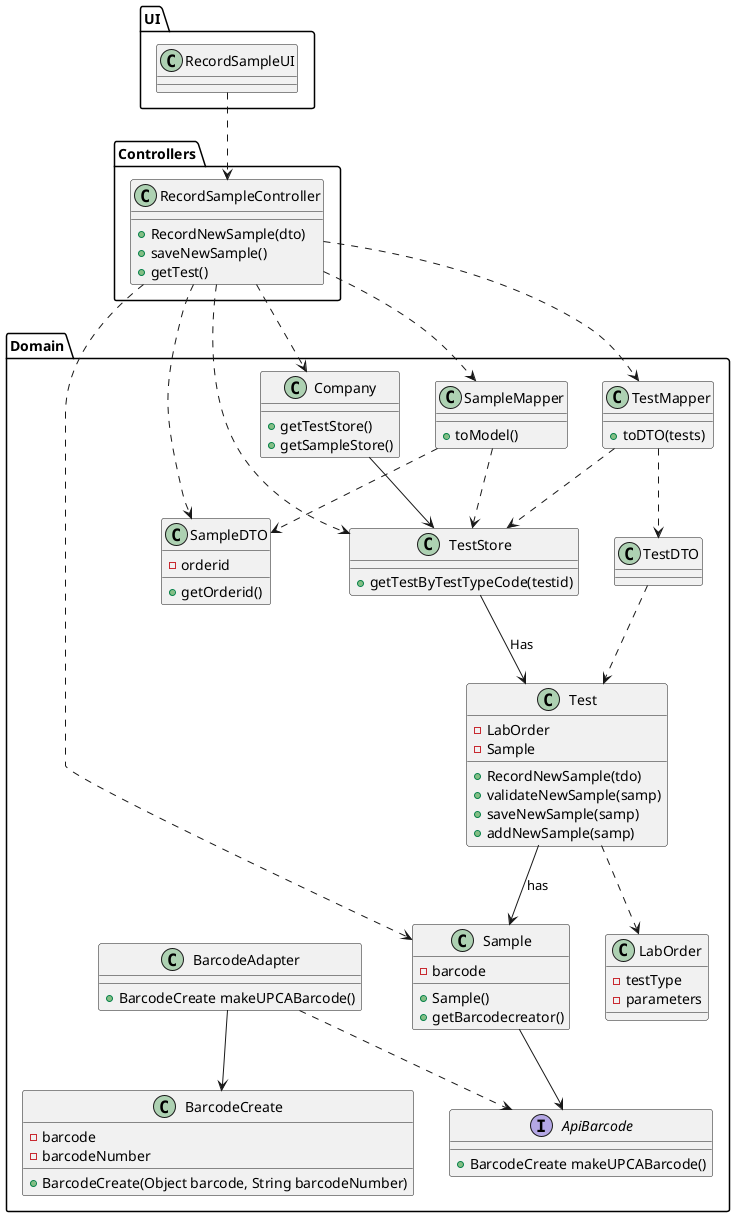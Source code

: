 @startuml
package "UI" {
  Class RecordSampleUI
}
package "Controllers" {
 Class RecordSampleController
}
package "Domain" {
 Class Company
Class Sample
Class TestMapper
Class SampleDTO
Class SampleMapper
Class TestStore
Class Test
Class TestDTO
Class LabOrder
Interface ApiBarcode
Class BarcodeAdapter
Class BarcodeCreate
}


RecordSampleUI ..> RecordSampleController
RecordSampleController..>Company
RecordSampleController..>Sample
RecordSampleController..>TestMapper
RecordSampleController..>SampleDTO
RecordSampleController..>SampleMapper
RecordSampleController..>TestStore









RecordSampleController : +RecordNewSample(dto)
RecordSampleController : +saveNewSample()
RecordSampleController : +getTest()


Test --> Sample: has

Company --> TestStore

TestStore : +getTestByTestTypeCode(testid)

TestMapper ..> TestDTO
TestDTO..> Test


TestStore --> Test : Has
SampleMapper ..> SampleDTO


TestMapper ..> TestStore

Test ..> LabOrder
LabOrder : -testType
LabOrder : -parameters


TestMapper : +toDTO(tests)

SampleMapper : +toModel()

SampleMapper ..> TestStore

Sample --> ApiBarcode

BarcodeAdapter  ..> ApiBarcode

BarcodeAdapter --> BarcodeCreate


ApiBarcode : +BarcodeCreate makeUPCABarcode()

BarcodeAdapter : +BarcodeCreate makeUPCABarcode()

BarcodeCreate : +BarcodeCreate(Object barcode, String barcodeNumber)
BarcodeCreate : -barcode
BarcodeCreate : -barcodeNumber


Company : +getTestStore()
Company : +getSampleStore()

Test : +RecordNewSample(tdo)
Test : +validateNewSample(samp)
Test : +saveNewSample(samp)
Test : +addNewSample(samp)
Test : -LabOrder
Test : -Sample

SampleDTO : +getOrderid()



SampleDTO : -orderid


Sample : +Sample()
Sample : +getBarcodecreator()
Sample : -barcode
@enduml